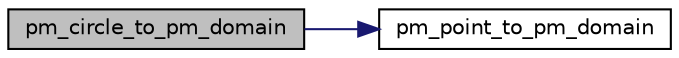digraph "pm_circle_to_pm_domain"
{
 // INTERACTIVE_SVG=YES
 // LATEX_PDF_SIZE
  bgcolor="transparent";
  edge [fontname="Helvetica",fontsize="10",labelfontname="Helvetica",labelfontsize="10"];
  node [fontname="Helvetica",fontsize="10",shape=record];
  rankdir="LR";
  Node1 [label="pm_circle_to_pm_domain",height=0.2,width=0.4,color="black", fillcolor="grey75", style="filled", fontcolor="black",tooltip=" "];
  Node1 -> Node2 [color="midnightblue",fontsize="10",style="solid",fontname="Helvetica"];
  Node2 [label="pm_point_to_pm_domain",height=0.2,width=0.4,color="black",URL="$d8/d26/group__PM__FUNCTION__GROUP.html#ga8c2d760cefc6fd131cdf7c83fd3323c2",tooltip=" "];
}
